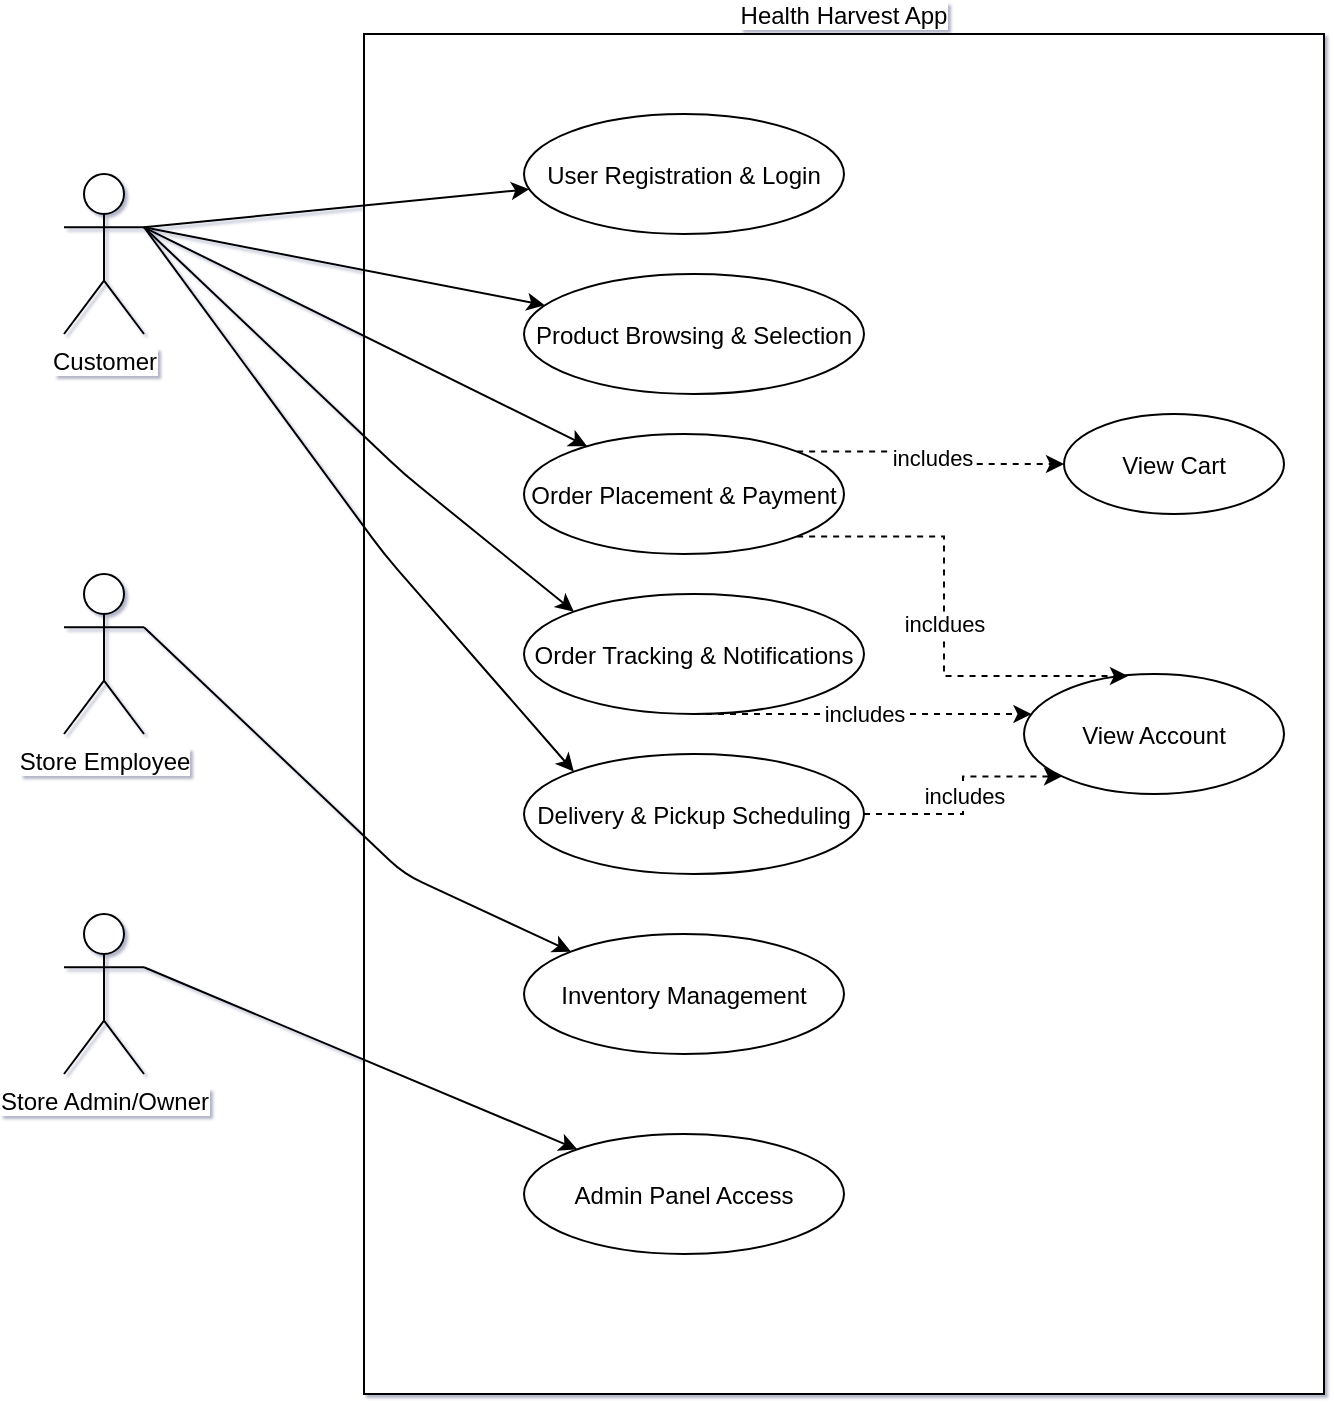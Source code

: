 <mxfile version="26.0.10">
  <diagram name="Page-1" id="X_PaCagBKsvI_XJf3mgC">
    <mxGraphModel dx="976" dy="624" grid="1" gridSize="10" guides="1" tooltips="1" connect="1" arrows="1" fold="1" page="1" pageScale="1" pageWidth="850" pageHeight="1100" background="#ffffff" math="0" shadow="1">
      <root>
        <mxCell id="0" />
        <mxCell id="1" parent="0" />
        <mxCell id="rXQUmh9ZWxEuPyKRdW1T-6" value="Health Harvest App" style="html=1;whiteSpace=wrap;labelPosition=center;verticalLabelPosition=top;align=center;verticalAlign=bottom;labelBackgroundColor=default;" vertex="1" parent="1">
          <mxGeometry x="220" y="60" width="480" height="680" as="geometry" />
        </mxCell>
        <mxCell id="tc8aLYQucbalau6gMRA4-1" value="User Registration &amp; Login" style="ellipse;" parent="1" vertex="1">
          <mxGeometry x="300" y="100" width="160" height="60" as="geometry" />
        </mxCell>
        <mxCell id="tc8aLYQucbalau6gMRA4-2" value="Product Browsing &amp; Selection" style="ellipse;" parent="1" vertex="1">
          <mxGeometry x="300" y="180" width="170" height="60" as="geometry" />
        </mxCell>
        <mxCell id="rXQUmh9ZWxEuPyKRdW1T-14" value="includes" style="edgeStyle=elbowEdgeStyle;rounded=0;orthogonalLoop=1;jettySize=auto;html=1;exitX=1;exitY=0;exitDx=0;exitDy=0;dashed=1;" edge="1" parent="1" source="tc8aLYQucbalau6gMRA4-3" target="rXQUmh9ZWxEuPyKRdW1T-7">
          <mxGeometry relative="1" as="geometry" />
        </mxCell>
        <mxCell id="tc8aLYQucbalau6gMRA4-3" value="Order Placement &amp; Payment" style="ellipse;" parent="1" vertex="1">
          <mxGeometry x="300" y="260" width="160" height="60" as="geometry" />
        </mxCell>
        <mxCell id="rXQUmh9ZWxEuPyKRdW1T-11" value="includes" style="edgeStyle=elbowEdgeStyle;rounded=0;orthogonalLoop=1;jettySize=auto;html=1;dashed=1;" edge="1" parent="1" source="tc8aLYQucbalau6gMRA4-4" target="rXQUmh9ZWxEuPyKRdW1T-10">
          <mxGeometry relative="1" as="geometry">
            <Array as="points">
              <mxPoint x="490" y="400" />
            </Array>
          </mxGeometry>
        </mxCell>
        <mxCell id="tc8aLYQucbalau6gMRA4-4" value="Order Tracking &amp; Notifications" style="ellipse;" parent="1" vertex="1">
          <mxGeometry x="300" y="340" width="170" height="60" as="geometry" />
        </mxCell>
        <mxCell id="tc8aLYQucbalau6gMRA4-5" value="Inventory Management" style="ellipse;" parent="1" vertex="1">
          <mxGeometry x="300" y="510" width="160" height="60" as="geometry" />
        </mxCell>
        <mxCell id="rXQUmh9ZWxEuPyKRdW1T-12" value="includes" style="edgeStyle=elbowEdgeStyle;rounded=0;orthogonalLoop=1;jettySize=auto;html=1;exitX=1;exitY=0.5;exitDx=0;exitDy=0;entryX=0;entryY=1;entryDx=0;entryDy=0;dashed=1;" edge="1" parent="1" source="tc8aLYQucbalau6gMRA4-6" target="rXQUmh9ZWxEuPyKRdW1T-10">
          <mxGeometry relative="1" as="geometry" />
        </mxCell>
        <mxCell id="tc8aLYQucbalau6gMRA4-6" value="Delivery &amp; Pickup Scheduling" style="ellipse;" parent="1" vertex="1">
          <mxGeometry x="300" y="420" width="170" height="60" as="geometry" />
        </mxCell>
        <mxCell id="tc8aLYQucbalau6gMRA4-7" value="Admin Panel Access" style="ellipse;" parent="1" vertex="1">
          <mxGeometry x="300" y="610" width="160" height="60" as="geometry" />
        </mxCell>
        <mxCell id="tc8aLYQucbalau6gMRA4-8" style="exitX=1;exitY=0.333;exitDx=0;exitDy=0;exitPerimeter=0;" parent="1" source="tc8aLYQucbalau6gMRA4-15" target="tc8aLYQucbalau6gMRA4-1" edge="1">
          <mxGeometry relative="1" as="geometry" />
        </mxCell>
        <mxCell id="tc8aLYQucbalau6gMRA4-9" style="exitX=1;exitY=0.333;exitDx=0;exitDy=0;exitPerimeter=0;" parent="1" source="tc8aLYQucbalau6gMRA4-15" target="tc8aLYQucbalau6gMRA4-2" edge="1">
          <mxGeometry relative="1" as="geometry" />
        </mxCell>
        <mxCell id="tc8aLYQucbalau6gMRA4-10" style="exitX=1;exitY=0.333;exitDx=0;exitDy=0;exitPerimeter=0;" parent="1" source="tc8aLYQucbalau6gMRA4-15" target="tc8aLYQucbalau6gMRA4-3" edge="1">
          <mxGeometry relative="1" as="geometry" />
        </mxCell>
        <mxCell id="tc8aLYQucbalau6gMRA4-11" style="exitX=1;exitY=0.333;exitDx=0;exitDy=0;exitPerimeter=0;entryX=0;entryY=0;entryDx=0;entryDy=0;" parent="1" source="tc8aLYQucbalau6gMRA4-15" target="tc8aLYQucbalau6gMRA4-4" edge="1">
          <mxGeometry relative="1" as="geometry">
            <Array as="points">
              <mxPoint x="240" y="280" />
            </Array>
          </mxGeometry>
        </mxCell>
        <mxCell id="tc8aLYQucbalau6gMRA4-12" style="exitX=1;exitY=0.333;exitDx=0;exitDy=0;exitPerimeter=0;entryX=0;entryY=0;entryDx=0;entryDy=0;" parent="1" source="tc8aLYQucbalau6gMRA4-15" target="tc8aLYQucbalau6gMRA4-6" edge="1">
          <mxGeometry relative="1" as="geometry">
            <Array as="points">
              <mxPoint x="230" y="320" />
            </Array>
          </mxGeometry>
        </mxCell>
        <mxCell id="tc8aLYQucbalau6gMRA4-13" style="exitX=1;exitY=0.333;exitDx=0;exitDy=0;exitPerimeter=0;entryX=0;entryY=0;entryDx=0;entryDy=0;" parent="1" source="tc8aLYQucbalau6gMRA4-16" target="tc8aLYQucbalau6gMRA4-5" edge="1">
          <mxGeometry relative="1" as="geometry">
            <mxPoint x="130" y="386.667" as="sourcePoint" />
            <Array as="points">
              <mxPoint x="240" y="480" />
            </Array>
          </mxGeometry>
        </mxCell>
        <mxCell id="tc8aLYQucbalau6gMRA4-14" style="exitX=1;exitY=0.333;exitDx=0;exitDy=0;exitPerimeter=0;" parent="1" source="tc8aLYQucbalau6gMRA4-17" target="tc8aLYQucbalau6gMRA4-7" edge="1">
          <mxGeometry relative="1" as="geometry">
            <mxPoint x="150" y="546.863" as="sourcePoint" />
          </mxGeometry>
        </mxCell>
        <mxCell id="tc8aLYQucbalau6gMRA4-15" value="Customer" style="shape=umlActor;verticalLabelPosition=bottom;verticalAlign=top;html=1;labelBackgroundColor=default;" parent="1" vertex="1">
          <mxGeometry x="70" y="130" width="40" height="80" as="geometry" />
        </mxCell>
        <mxCell id="tc8aLYQucbalau6gMRA4-16" value="Store Employee" style="shape=umlActor;verticalLabelPosition=bottom;verticalAlign=top;html=1;labelBackgroundColor=default;" parent="1" vertex="1">
          <mxGeometry x="70" y="330" width="40" height="80" as="geometry" />
        </mxCell>
        <mxCell id="tc8aLYQucbalau6gMRA4-17" value="Store Admin/Owner" style="shape=umlActor;verticalLabelPosition=bottom;verticalAlign=top;html=1;labelBackgroundColor=default;" parent="1" vertex="1">
          <mxGeometry x="70" y="500" width="40" height="80" as="geometry" />
        </mxCell>
        <mxCell id="rXQUmh9ZWxEuPyKRdW1T-7" value="View Cart" style="ellipse;" vertex="1" parent="1">
          <mxGeometry x="570" y="250" width="110" height="50" as="geometry" />
        </mxCell>
        <mxCell id="rXQUmh9ZWxEuPyKRdW1T-10" value="View Account" style="ellipse;" vertex="1" parent="1">
          <mxGeometry x="550" y="380" width="130" height="60" as="geometry" />
        </mxCell>
        <mxCell id="rXQUmh9ZWxEuPyKRdW1T-13" value="incldues" style="edgeStyle=elbowEdgeStyle;rounded=0;orthogonalLoop=1;jettySize=auto;html=1;exitX=1;exitY=1;exitDx=0;exitDy=0;entryX=0.4;entryY=0.017;entryDx=0;entryDy=0;entryPerimeter=0;dashed=1;" edge="1" parent="1" source="tc8aLYQucbalau6gMRA4-3" target="rXQUmh9ZWxEuPyKRdW1T-10">
          <mxGeometry relative="1" as="geometry">
            <Array as="points">
              <mxPoint x="510" y="340" />
            </Array>
          </mxGeometry>
        </mxCell>
      </root>
    </mxGraphModel>
  </diagram>
</mxfile>
